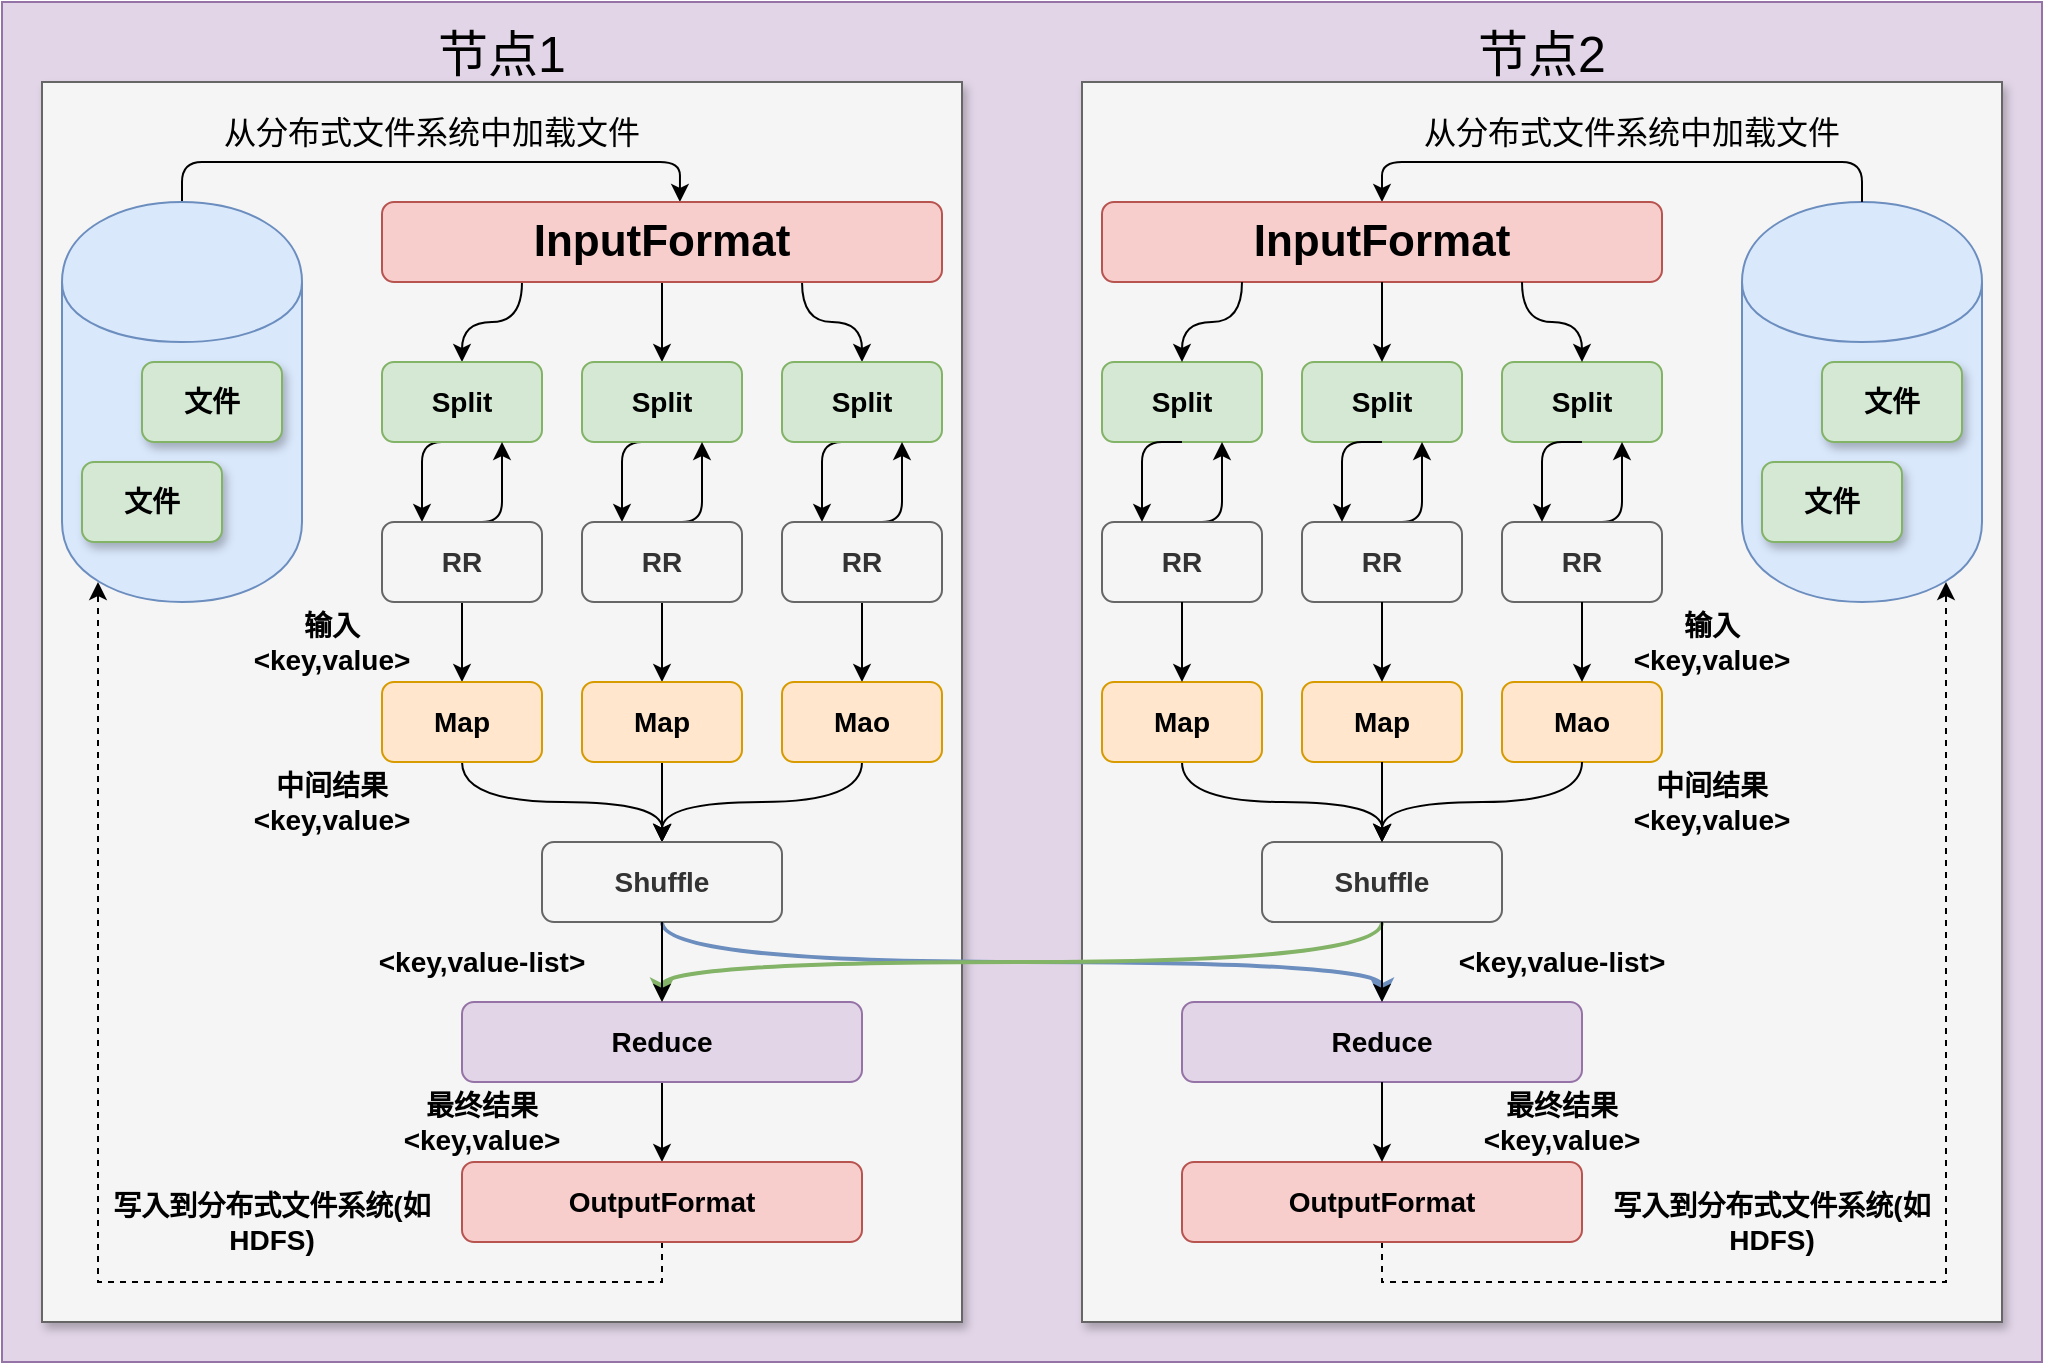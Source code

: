 <mxfile version="12.9.6" type="device"><diagram id="KH0-9fTbOTa41kCeTSzK" name="第 1 页"><mxGraphModel dx="953" dy="587" grid="1" gridSize="10" guides="1" tooltips="1" connect="1" arrows="1" fold="1" page="1" pageScale="1" pageWidth="827" pageHeight="1169" math="0" shadow="0"><root><mxCell id="0"/><mxCell id="1" parent="0"/><mxCell id="Fq3clU4NB0JkspioEv4--74" value="" style="rounded=0;whiteSpace=wrap;html=1;shadow=0;fillColor=#e1d5e7;strokeColor=#9673a6;" vertex="1" parent="1"><mxGeometry x="10" y="20" width="1020" height="680" as="geometry"/></mxCell><mxCell id="Fq3clU4NB0JkspioEv4--82" value="" style="rounded=0;whiteSpace=wrap;html=1;shadow=1;fillColor=#f5f5f5;strokeColor=#666666;fontColor=#333333;" vertex="1" parent="1"><mxGeometry x="550" y="60" width="460" height="620" as="geometry"/></mxCell><mxCell id="Fq3clU4NB0JkspioEv4--73" value="" style="rounded=0;whiteSpace=wrap;html=1;shadow=1;fillColor=#f5f5f5;strokeColor=#666666;fontColor=#333333;" vertex="1" parent="1"><mxGeometry x="30" y="60" width="460" height="620" as="geometry"/></mxCell><mxCell id="Fq3clU4NB0JkspioEv4--39" style="edgeStyle=orthogonalEdgeStyle;rounded=1;orthogonalLoop=1;jettySize=auto;html=1;exitX=0.5;exitY=0;exitDx=0;exitDy=0;entryX=0.532;entryY=0;entryDx=0;entryDy=0;entryPerimeter=0;fontStyle=1;fontSize=14;" edge="1" parent="1" source="Fq3clU4NB0JkspioEv4--1" target="Fq3clU4NB0JkspioEv4--4"><mxGeometry relative="1" as="geometry"/></mxCell><mxCell id="Fq3clU4NB0JkspioEv4--29" style="edgeStyle=orthogonalEdgeStyle;curved=1;orthogonalLoop=1;jettySize=auto;html=1;exitX=0.25;exitY=1;exitDx=0;exitDy=0;entryX=0.5;entryY=0;entryDx=0;entryDy=0;fontStyle=1;fontSize=14;" edge="1" parent="1" source="Fq3clU4NB0JkspioEv4--4" target="Fq3clU4NB0JkspioEv4--6"><mxGeometry relative="1" as="geometry"/></mxCell><mxCell id="Fq3clU4NB0JkspioEv4--30" style="edgeStyle=orthogonalEdgeStyle;curved=1;orthogonalLoop=1;jettySize=auto;html=1;entryX=0.5;entryY=0;entryDx=0;entryDy=0;fontStyle=1;fontSize=14;" edge="1" parent="1" source="Fq3clU4NB0JkspioEv4--4" target="Fq3clU4NB0JkspioEv4--8"><mxGeometry relative="1" as="geometry"/></mxCell><mxCell id="Fq3clU4NB0JkspioEv4--31" style="edgeStyle=orthogonalEdgeStyle;curved=1;orthogonalLoop=1;jettySize=auto;html=1;exitX=0.75;exitY=1;exitDx=0;exitDy=0;entryX=0.5;entryY=0;entryDx=0;entryDy=0;fontStyle=1;fontSize=14;" edge="1" parent="1" source="Fq3clU4NB0JkspioEv4--4" target="Fq3clU4NB0JkspioEv4--9"><mxGeometry relative="1" as="geometry"/></mxCell><mxCell id="Fq3clU4NB0JkspioEv4--4" value="InputFormat" style="rounded=1;whiteSpace=wrap;html=1;fillColor=#f8cecc;strokeColor=#b85450;fontStyle=1;fontSize=22;" vertex="1" parent="1"><mxGeometry x="200" y="120" width="280" height="40" as="geometry"/></mxCell><mxCell id="Fq3clU4NB0JkspioEv4--33" style="edgeStyle=orthogonalEdgeStyle;rounded=1;orthogonalLoop=1;jettySize=auto;html=1;exitX=0.5;exitY=1;exitDx=0;exitDy=0;entryX=0.25;entryY=0;entryDx=0;entryDy=0;fontStyle=1;fontSize=14;" edge="1" parent="1" source="Fq3clU4NB0JkspioEv4--6" target="Fq3clU4NB0JkspioEv4--10"><mxGeometry relative="1" as="geometry"><Array as="points"><mxPoint x="220" y="240"/></Array></mxGeometry></mxCell><mxCell id="Fq3clU4NB0JkspioEv4--6" value="Split" style="rounded=1;whiteSpace=wrap;html=1;fillColor=#d5e8d4;strokeColor=#82b366;fontStyle=1;fontSize=14;" vertex="1" parent="1"><mxGeometry x="200" y="200" width="80" height="40" as="geometry"/></mxCell><mxCell id="Fq3clU4NB0JkspioEv4--35" style="edgeStyle=orthogonalEdgeStyle;rounded=1;orthogonalLoop=1;jettySize=auto;html=1;exitX=0.5;exitY=1;exitDx=0;exitDy=0;entryX=0.25;entryY=0;entryDx=0;entryDy=0;fontStyle=1;fontSize=14;" edge="1" parent="1" source="Fq3clU4NB0JkspioEv4--8" target="Fq3clU4NB0JkspioEv4--12"><mxGeometry relative="1" as="geometry"><mxPoint x="290" y="270" as="targetPoint"/><Array as="points"><mxPoint x="320" y="240"/></Array></mxGeometry></mxCell><mxCell id="Fq3clU4NB0JkspioEv4--8" value="Split" style="rounded=1;whiteSpace=wrap;html=1;fillColor=#d5e8d4;strokeColor=#82b366;fontStyle=1;fontSize=14;" vertex="1" parent="1"><mxGeometry x="300" y="200" width="80" height="40" as="geometry"/></mxCell><mxCell id="Fq3clU4NB0JkspioEv4--37" style="edgeStyle=orthogonalEdgeStyle;rounded=1;orthogonalLoop=1;jettySize=auto;html=1;exitX=0.5;exitY=1;exitDx=0;exitDy=0;entryX=0.25;entryY=0;entryDx=0;entryDy=0;fontStyle=1;fontSize=14;" edge="1" parent="1" source="Fq3clU4NB0JkspioEv4--9" target="Fq3clU4NB0JkspioEv4--13"><mxGeometry relative="1" as="geometry"><Array as="points"><mxPoint x="420" y="240"/></Array></mxGeometry></mxCell><mxCell id="Fq3clU4NB0JkspioEv4--9" value="Split" style="rounded=1;whiteSpace=wrap;html=1;fillColor=#d5e8d4;strokeColor=#82b366;fontStyle=1;fontSize=14;" vertex="1" parent="1"><mxGeometry x="400" y="200" width="80" height="40" as="geometry"/></mxCell><mxCell id="Fq3clU4NB0JkspioEv4--26" value="" style="edgeStyle=orthogonalEdgeStyle;curved=1;orthogonalLoop=1;jettySize=auto;html=1;fontStyle=1;fontSize=14;" edge="1" parent="1" source="Fq3clU4NB0JkspioEv4--10" target="Fq3clU4NB0JkspioEv4--14"><mxGeometry relative="1" as="geometry"/></mxCell><mxCell id="Fq3clU4NB0JkspioEv4--34" style="edgeStyle=orthogonalEdgeStyle;rounded=1;orthogonalLoop=1;jettySize=auto;html=1;exitX=0.5;exitY=0;exitDx=0;exitDy=0;entryX=0.75;entryY=1;entryDx=0;entryDy=0;fontStyle=1;fontSize=14;" edge="1" parent="1" source="Fq3clU4NB0JkspioEv4--10" target="Fq3clU4NB0JkspioEv4--6"><mxGeometry relative="1" as="geometry"><Array as="points"><mxPoint x="260" y="280"/></Array></mxGeometry></mxCell><mxCell id="Fq3clU4NB0JkspioEv4--10" value="RR" style="rounded=1;whiteSpace=wrap;html=1;fillColor=#f5f5f5;strokeColor=#666666;fontColor=#333333;fontStyle=1;fontSize=14;" vertex="1" parent="1"><mxGeometry x="200" y="280" width="80" height="40" as="geometry"/></mxCell><mxCell id="Fq3clU4NB0JkspioEv4--27" value="" style="edgeStyle=orthogonalEdgeStyle;curved=1;orthogonalLoop=1;jettySize=auto;html=1;fontStyle=1;fontSize=14;" edge="1" parent="1" source="Fq3clU4NB0JkspioEv4--12" target="Fq3clU4NB0JkspioEv4--15"><mxGeometry relative="1" as="geometry"/></mxCell><mxCell id="Fq3clU4NB0JkspioEv4--36" style="edgeStyle=orthogonalEdgeStyle;rounded=1;orthogonalLoop=1;jettySize=auto;html=1;exitX=0.5;exitY=0;exitDx=0;exitDy=0;entryX=0.75;entryY=1;entryDx=0;entryDy=0;fontStyle=1;fontSize=14;" edge="1" parent="1" source="Fq3clU4NB0JkspioEv4--12" target="Fq3clU4NB0JkspioEv4--8"><mxGeometry relative="1" as="geometry"><Array as="points"><mxPoint x="360" y="280"/></Array></mxGeometry></mxCell><mxCell id="Fq3clU4NB0JkspioEv4--12" value="RR" style="rounded=1;whiteSpace=wrap;html=1;fillColor=#f5f5f5;strokeColor=#666666;fontColor=#333333;fontStyle=1;fontSize=14;" vertex="1" parent="1"><mxGeometry x="300" y="280" width="80" height="40" as="geometry"/></mxCell><mxCell id="Fq3clU4NB0JkspioEv4--28" value="" style="edgeStyle=orthogonalEdgeStyle;curved=1;orthogonalLoop=1;jettySize=auto;html=1;fontStyle=1;fontSize=14;" edge="1" parent="1" source="Fq3clU4NB0JkspioEv4--13" target="Fq3clU4NB0JkspioEv4--16"><mxGeometry relative="1" as="geometry"/></mxCell><mxCell id="Fq3clU4NB0JkspioEv4--38" style="edgeStyle=orthogonalEdgeStyle;rounded=1;orthogonalLoop=1;jettySize=auto;html=1;exitX=0.5;exitY=0;exitDx=0;exitDy=0;entryX=0.75;entryY=1;entryDx=0;entryDy=0;fontStyle=1;fontSize=14;" edge="1" parent="1" source="Fq3clU4NB0JkspioEv4--13" target="Fq3clU4NB0JkspioEv4--9"><mxGeometry relative="1" as="geometry"><Array as="points"><mxPoint x="460" y="280"/></Array></mxGeometry></mxCell><mxCell id="Fq3clU4NB0JkspioEv4--13" value="RR" style="rounded=1;whiteSpace=wrap;html=1;fillColor=#f5f5f5;strokeColor=#666666;fontColor=#333333;fontStyle=1;fontSize=14;" vertex="1" parent="1"><mxGeometry x="400" y="280" width="80" height="40" as="geometry"/></mxCell><mxCell id="Fq3clU4NB0JkspioEv4--25" style="edgeStyle=orthogonalEdgeStyle;orthogonalLoop=1;jettySize=auto;html=1;exitX=0.5;exitY=1;exitDx=0;exitDy=0;curved=1;fontStyle=1;fontSize=14;" edge="1" parent="1" source="Fq3clU4NB0JkspioEv4--14"><mxGeometry relative="1" as="geometry"><mxPoint x="340" y="440" as="targetPoint"/></mxGeometry></mxCell><mxCell id="Fq3clU4NB0JkspioEv4--14" value="Map" style="rounded=1;whiteSpace=wrap;html=1;fillColor=#ffe6cc;strokeColor=#d79b00;fontStyle=1;fontSize=14;" vertex="1" parent="1"><mxGeometry x="200" y="360" width="80" height="40" as="geometry"/></mxCell><mxCell id="Fq3clU4NB0JkspioEv4--23" value="" style="edgeStyle=orthogonalEdgeStyle;rounded=0;orthogonalLoop=1;jettySize=auto;html=1;fontStyle=1;fontSize=14;" edge="1" parent="1" source="Fq3clU4NB0JkspioEv4--15" target="Fq3clU4NB0JkspioEv4--17"><mxGeometry relative="1" as="geometry"/></mxCell><mxCell id="Fq3clU4NB0JkspioEv4--15" value="Map" style="rounded=1;whiteSpace=wrap;html=1;fillColor=#ffe6cc;strokeColor=#d79b00;fontStyle=1;fontSize=14;" vertex="1" parent="1"><mxGeometry x="300" y="360" width="80" height="40" as="geometry"/></mxCell><mxCell id="Fq3clU4NB0JkspioEv4--24" style="edgeStyle=orthogonalEdgeStyle;orthogonalLoop=1;jettySize=auto;html=1;exitX=0.5;exitY=1;exitDx=0;exitDy=0;entryX=0.5;entryY=0;entryDx=0;entryDy=0;curved=1;fontStyle=1;fontSize=14;" edge="1" parent="1" source="Fq3clU4NB0JkspioEv4--16" target="Fq3clU4NB0JkspioEv4--17"><mxGeometry relative="1" as="geometry"/></mxCell><mxCell id="Fq3clU4NB0JkspioEv4--16" value="Mao" style="rounded=1;whiteSpace=wrap;html=1;fillColor=#ffe6cc;strokeColor=#d79b00;fontStyle=1;fontSize=14;" vertex="1" parent="1"><mxGeometry x="400" y="360" width="80" height="40" as="geometry"/></mxCell><mxCell id="Fq3clU4NB0JkspioEv4--103" style="edgeStyle=orthogonalEdgeStyle;curved=1;orthogonalLoop=1;jettySize=auto;html=1;exitX=0.5;exitY=1;exitDx=0;exitDy=0;entryX=0.5;entryY=0;entryDx=0;entryDy=0;fontSize=14;fillColor=#dae8fc;strokeColor=#6c8ebf;strokeWidth=2;fontStyle=1" edge="1" parent="1" source="Fq3clU4NB0JkspioEv4--17" target="Fq3clU4NB0JkspioEv4--71"><mxGeometry relative="1" as="geometry"/></mxCell><mxCell id="Fq3clU4NB0JkspioEv4--17" value="Shuffle" style="rounded=1;whiteSpace=wrap;html=1;fillColor=#f5f5f5;strokeColor=#666666;fontColor=#333333;fontStyle=1;fontSize=14;" vertex="1" parent="1"><mxGeometry x="280" y="440" width="120" height="40" as="geometry"/></mxCell><mxCell id="Fq3clU4NB0JkspioEv4--20" value="" style="edgeStyle=orthogonalEdgeStyle;rounded=0;orthogonalLoop=1;jettySize=auto;html=1;fontStyle=1;fontSize=14;" edge="1" parent="1" source="Fq3clU4NB0JkspioEv4--18" target="Fq3clU4NB0JkspioEv4--19"><mxGeometry relative="1" as="geometry"/></mxCell><mxCell id="Fq3clU4NB0JkspioEv4--18" value="Reduce" style="rounded=1;whiteSpace=wrap;html=1;fillColor=#e1d5e7;strokeColor=#9673a6;fontStyle=1;fontSize=14;" vertex="1" parent="1"><mxGeometry x="240" y="520" width="200" height="40" as="geometry"/></mxCell><mxCell id="Fq3clU4NB0JkspioEv4--22" style="edgeStyle=orthogonalEdgeStyle;rounded=0;orthogonalLoop=1;jettySize=auto;html=1;exitX=0.5;exitY=1;exitDx=0;exitDy=0;entryX=0.15;entryY=0.95;entryDx=0;entryDy=0;entryPerimeter=0;dashed=1;fontStyle=1;fontSize=14;" edge="1" parent="1" source="Fq3clU4NB0JkspioEv4--19" target="Fq3clU4NB0JkspioEv4--1"><mxGeometry relative="1" as="geometry"/></mxCell><mxCell id="Fq3clU4NB0JkspioEv4--19" value="OutputFormat" style="rounded=1;whiteSpace=wrap;html=1;fillColor=#f8cecc;strokeColor=#b85450;fontStyle=1;fontSize=14;" vertex="1" parent="1"><mxGeometry x="240" y="600" width="200" height="40" as="geometry"/></mxCell><mxCell id="Fq3clU4NB0JkspioEv4--42" value="从分布式文件系统中加载文件" style="text;html=1;strokeColor=none;fillColor=none;align=center;verticalAlign=middle;whiteSpace=wrap;rounded=0;shadow=1;fontSize=16;" vertex="1" parent="1"><mxGeometry x="120" y="70" width="210" height="30" as="geometry"/></mxCell><mxCell id="Fq3clU4NB0JkspioEv4--76" value="节点1" style="text;html=1;strokeColor=none;fillColor=none;align=center;verticalAlign=middle;whiteSpace=wrap;rounded=0;shadow=0;fontSize=25;" vertex="1" parent="1"><mxGeometry x="210" y="30" width="100" height="30" as="geometry"/></mxCell><mxCell id="Fq3clU4NB0JkspioEv4--77" value="" style="group" vertex="1" connectable="0" parent="1"><mxGeometry x="40" y="120" width="160" height="200" as="geometry"/></mxCell><mxCell id="Fq3clU4NB0JkspioEv4--1" value="" style="shape=cylinder;whiteSpace=wrap;html=1;boundedLbl=1;backgroundOutline=1;fillColor=#dae8fc;strokeColor=#6c8ebf;" vertex="1" parent="Fq3clU4NB0JkspioEv4--77"><mxGeometry width="120" height="200" as="geometry"/></mxCell><mxCell id="Fq3clU4NB0JkspioEv4--2" value="文件" style="rounded=1;whiteSpace=wrap;html=1;fillColor=#d5e8d4;strokeColor=#82b366;shadow=1;fontStyle=1;fontSize=14;" vertex="1" parent="Fq3clU4NB0JkspioEv4--77"><mxGeometry x="40" y="80" width="70" height="40" as="geometry"/></mxCell><mxCell id="Fq3clU4NB0JkspioEv4--3" value="文件" style="rounded=1;whiteSpace=wrap;html=1;fillColor=#d5e8d4;strokeColor=#82b366;shadow=1;fontStyle=1;fontSize=14;" vertex="1" parent="Fq3clU4NB0JkspioEv4--77"><mxGeometry x="10" y="130" width="70" height="40" as="geometry"/></mxCell><mxCell id="Fq3clU4NB0JkspioEv4--78" value="" style="group;fontStyle=1;fontSize=14;" vertex="1" connectable="0" parent="Fq3clU4NB0JkspioEv4--77"><mxGeometry x="840" width="120" height="200" as="geometry"/></mxCell><mxCell id="Fq3clU4NB0JkspioEv4--79" value="" style="shape=cylinder;whiteSpace=wrap;html=1;boundedLbl=1;backgroundOutline=1;fillColor=#dae8fc;strokeColor=#6c8ebf;fontStyle=1;fontSize=14;" vertex="1" parent="Fq3clU4NB0JkspioEv4--78"><mxGeometry width="120" height="200" as="geometry"/></mxCell><mxCell id="Fq3clU4NB0JkspioEv4--80" value="文件" style="rounded=1;whiteSpace=wrap;html=1;fillColor=#d5e8d4;strokeColor=#82b366;shadow=1;fontStyle=1;fontSize=14;" vertex="1" parent="Fq3clU4NB0JkspioEv4--78"><mxGeometry x="40" y="80" width="70" height="40" as="geometry"/></mxCell><mxCell id="Fq3clU4NB0JkspioEv4--81" value="文件" style="rounded=1;whiteSpace=wrap;html=1;fillColor=#d5e8d4;strokeColor=#82b366;shadow=1;fontStyle=1;fontSize=14;" vertex="1" parent="Fq3clU4NB0JkspioEv4--78"><mxGeometry x="10" y="130" width="70" height="40" as="geometry"/></mxCell><mxCell id="Fq3clU4NB0JkspioEv4--84" value="节点2" style="text;html=1;strokeColor=none;fillColor=none;align=center;verticalAlign=middle;whiteSpace=wrap;rounded=0;shadow=0;fontSize=25;" vertex="1" parent="1"><mxGeometry x="730" y="30" width="100" height="30" as="geometry"/></mxCell><mxCell id="Fq3clU4NB0JkspioEv4--86" value="从分布式文件系统中加载文件" style="text;html=1;strokeColor=none;fillColor=none;align=center;verticalAlign=middle;whiteSpace=wrap;rounded=0;shadow=1;fontSize=16;" vertex="1" parent="1"><mxGeometry x="720" y="70" width="210" height="30" as="geometry"/></mxCell><mxCell id="Fq3clU4NB0JkspioEv4--87" style="edgeStyle=orthogonalEdgeStyle;rounded=1;orthogonalLoop=1;jettySize=auto;html=1;exitX=0.5;exitY=0;exitDx=0;exitDy=0;entryX=0.5;entryY=0;entryDx=0;entryDy=0;fontSize=14;fontStyle=1" edge="1" parent="1" source="Fq3clU4NB0JkspioEv4--79" target="Fq3clU4NB0JkspioEv4--46"><mxGeometry relative="1" as="geometry"/></mxCell><mxCell id="Fq3clU4NB0JkspioEv4--88" style="edgeStyle=orthogonalEdgeStyle;rounded=0;orthogonalLoop=1;jettySize=auto;html=1;exitX=0.5;exitY=1;exitDx=0;exitDy=0;entryX=0.85;entryY=0.95;entryDx=0;entryDy=0;entryPerimeter=0;fontSize=14;dashed=1;fontStyle=1" edge="1" parent="1" source="Fq3clU4NB0JkspioEv4--72" target="Fq3clU4NB0JkspioEv4--79"><mxGeometry relative="1" as="geometry"/></mxCell><mxCell id="Fq3clU4NB0JkspioEv4--89" value="&lt;div style=&quot;font-size: 14px;&quot;&gt;输入&lt;/div&gt;&lt;div style=&quot;font-size: 14px;&quot;&gt;&amp;lt;key,value&amp;gt;&lt;br style=&quot;font-size: 14px;&quot;&gt;&lt;/div&gt;" style="text;html=1;strokeColor=none;fillColor=none;align=center;verticalAlign=middle;whiteSpace=wrap;rounded=0;shadow=0;fontSize=14;fontStyle=1" vertex="1" parent="1"><mxGeometry x="130" y="320" width="90" height="40" as="geometry"/></mxCell><mxCell id="Fq3clU4NB0JkspioEv4--92" value="&lt;div style=&quot;font-size: 14px;&quot;&gt;输入&lt;/div&gt;&lt;div style=&quot;font-size: 14px;&quot;&gt;&amp;lt;key,value&amp;gt;&lt;br style=&quot;font-size: 14px;&quot;&gt;&lt;/div&gt;" style="text;html=1;strokeColor=none;fillColor=none;align=center;verticalAlign=middle;whiteSpace=wrap;rounded=0;shadow=0;fontSize=14;fontStyle=1" vertex="1" parent="1"><mxGeometry x="820" y="320" width="90" height="40" as="geometry"/></mxCell><mxCell id="Fq3clU4NB0JkspioEv4--94" value="&lt;div style=&quot;font-size: 14px;&quot;&gt;中间结果&lt;/div&gt;&lt;div style=&quot;font-size: 14px;&quot;&gt;&amp;lt;key,value&amp;gt;&lt;br style=&quot;font-size: 14px;&quot;&gt;&lt;/div&gt;" style="text;html=1;strokeColor=none;fillColor=none;align=center;verticalAlign=middle;whiteSpace=wrap;rounded=0;shadow=0;fontSize=14;fontStyle=1" vertex="1" parent="1"><mxGeometry x="130" y="400" width="90" height="40" as="geometry"/></mxCell><mxCell id="Fq3clU4NB0JkspioEv4--95" value="&lt;div style=&quot;font-size: 14px;&quot;&gt;中间结果&lt;/div&gt;&lt;div style=&quot;font-size: 14px;&quot;&gt;&amp;lt;key,value&amp;gt;&lt;br style=&quot;font-size: 14px;&quot;&gt;&lt;/div&gt;" style="text;html=1;strokeColor=none;fillColor=none;align=center;verticalAlign=middle;whiteSpace=wrap;rounded=0;shadow=0;fontSize=14;fontStyle=1" vertex="1" parent="1"><mxGeometry x="820" y="400" width="90" height="40" as="geometry"/></mxCell><mxCell id="Fq3clU4NB0JkspioEv4--96" value="&amp;lt;key,value-list&amp;gt;" style="text;html=1;strokeColor=none;fillColor=none;align=center;verticalAlign=middle;whiteSpace=wrap;rounded=0;shadow=0;fontSize=14;fontStyle=1" vertex="1" parent="1"><mxGeometry x="190" y="480" width="120" height="40" as="geometry"/></mxCell><mxCell id="Fq3clU4NB0JkspioEv4--97" value="&amp;lt;key,value-list&amp;gt;" style="text;html=1;strokeColor=none;fillColor=none;align=center;verticalAlign=middle;whiteSpace=wrap;rounded=0;shadow=0;fontSize=14;fontStyle=1" vertex="1" parent="1"><mxGeometry x="730" y="480" width="120" height="40" as="geometry"/></mxCell><mxCell id="Fq3clU4NB0JkspioEv4--98" value="最终结果&lt;br style=&quot;font-size: 14px;&quot;&gt;&lt;div style=&quot;font-size: 14px;&quot;&gt;&amp;lt;key,value&amp;gt;&lt;/div&gt;" style="text;html=1;strokeColor=none;fillColor=none;align=center;verticalAlign=middle;whiteSpace=wrap;rounded=0;shadow=0;fontSize=14;fontStyle=1" vertex="1" parent="1"><mxGeometry x="190" y="560" width="120" height="40" as="geometry"/></mxCell><mxCell id="Fq3clU4NB0JkspioEv4--99" value="最终结果&lt;br style=&quot;font-size: 14px;&quot;&gt;&lt;div style=&quot;font-size: 14px;&quot;&gt;&amp;lt;key,value&amp;gt;&lt;/div&gt;" style="text;html=1;strokeColor=none;fillColor=none;align=center;verticalAlign=middle;whiteSpace=wrap;rounded=0;shadow=0;fontSize=14;fontStyle=1" vertex="1" parent="1"><mxGeometry x="730" y="560" width="120" height="40" as="geometry"/></mxCell><mxCell id="Fq3clU4NB0JkspioEv4--100" value="写入到分布式文件系统(如HDFS)" style="text;html=1;strokeColor=none;fillColor=none;align=center;verticalAlign=middle;whiteSpace=wrap;rounded=0;shadow=0;fontSize=14;fontStyle=1" vertex="1" parent="1"><mxGeometry x="60" y="600" width="170" height="60" as="geometry"/></mxCell><mxCell id="Fq3clU4NB0JkspioEv4--101" value="写入到分布式文件系统(如HDFS)" style="text;html=1;strokeColor=none;fillColor=none;align=center;verticalAlign=middle;whiteSpace=wrap;rounded=0;shadow=0;fontSize=14;fontStyle=1" vertex="1" parent="1"><mxGeometry x="810" y="600" width="170" height="60" as="geometry"/></mxCell><mxCell id="Fq3clU4NB0JkspioEv4--102" style="edgeStyle=orthogonalEdgeStyle;orthogonalLoop=1;jettySize=auto;html=1;exitX=0.5;exitY=1;exitDx=0;exitDy=0;fontSize=14;curved=1;fillColor=#d5e8d4;strokeColor=#82b366;strokeWidth=2;fontStyle=1" edge="1" parent="1" source="Fq3clU4NB0JkspioEv4--69" target="Fq3clU4NB0JkspioEv4--18"><mxGeometry relative="1" as="geometry"/></mxCell><mxCell id="Fq3clU4NB0JkspioEv4--21" value="" style="edgeStyle=orthogonalEdgeStyle;rounded=0;orthogonalLoop=1;jettySize=auto;html=1;fontStyle=1;fontSize=14;" edge="1" parent="1" source="Fq3clU4NB0JkspioEv4--17" target="Fq3clU4NB0JkspioEv4--18"><mxGeometry relative="1" as="geometry"/></mxCell><mxCell id="Fq3clU4NB0JkspioEv4--83" value="" style="group" vertex="1" connectable="0" parent="1"><mxGeometry x="560" y="120" width="450" height="560" as="geometry"/></mxCell><mxCell id="Fq3clU4NB0JkspioEv4--46" value="InputFormat" style="rounded=1;whiteSpace=wrap;html=1;fillColor=#f8cecc;strokeColor=#b85450;fontStyle=1;fontSize=22;" vertex="1" parent="Fq3clU4NB0JkspioEv4--83"><mxGeometry width="280" height="40" as="geometry"/></mxCell><mxCell id="Fq3clU4NB0JkspioEv4--48" value="Split" style="rounded=1;whiteSpace=wrap;html=1;fillColor=#d5e8d4;strokeColor=#82b366;fontStyle=1;fontSize=14;" vertex="1" parent="Fq3clU4NB0JkspioEv4--83"><mxGeometry y="80" width="80" height="40" as="geometry"/></mxCell><mxCell id="Fq3clU4NB0JkspioEv4--43" style="edgeStyle=orthogonalEdgeStyle;curved=1;orthogonalLoop=1;jettySize=auto;html=1;exitX=0.25;exitY=1;exitDx=0;exitDy=0;entryX=0.5;entryY=0;entryDx=0;entryDy=0;fontStyle=1;fontSize=14;" edge="1" parent="Fq3clU4NB0JkspioEv4--83" source="Fq3clU4NB0JkspioEv4--46" target="Fq3clU4NB0JkspioEv4--48"><mxGeometry relative="1" as="geometry"/></mxCell><mxCell id="Fq3clU4NB0JkspioEv4--50" value="Split" style="rounded=1;whiteSpace=wrap;html=1;fillColor=#d5e8d4;strokeColor=#82b366;fontStyle=1;fontSize=14;" vertex="1" parent="Fq3clU4NB0JkspioEv4--83"><mxGeometry x="100" y="80" width="80" height="40" as="geometry"/></mxCell><mxCell id="Fq3clU4NB0JkspioEv4--44" style="edgeStyle=orthogonalEdgeStyle;curved=1;orthogonalLoop=1;jettySize=auto;html=1;entryX=0.5;entryY=0;entryDx=0;entryDy=0;fontStyle=1;fontSize=14;" edge="1" parent="Fq3clU4NB0JkspioEv4--83" source="Fq3clU4NB0JkspioEv4--46" target="Fq3clU4NB0JkspioEv4--50"><mxGeometry relative="1" as="geometry"/></mxCell><mxCell id="Fq3clU4NB0JkspioEv4--52" value="Split" style="rounded=1;whiteSpace=wrap;html=1;fillColor=#d5e8d4;strokeColor=#82b366;fontStyle=1;fontSize=14;" vertex="1" parent="Fq3clU4NB0JkspioEv4--83"><mxGeometry x="200" y="80" width="80" height="40" as="geometry"/></mxCell><mxCell id="Fq3clU4NB0JkspioEv4--45" style="edgeStyle=orthogonalEdgeStyle;curved=1;orthogonalLoop=1;jettySize=auto;html=1;exitX=0.75;exitY=1;exitDx=0;exitDy=0;entryX=0.5;entryY=0;entryDx=0;entryDy=0;fontStyle=1;fontSize=14;" edge="1" parent="Fq3clU4NB0JkspioEv4--83" source="Fq3clU4NB0JkspioEv4--46" target="Fq3clU4NB0JkspioEv4--52"><mxGeometry relative="1" as="geometry"/></mxCell><mxCell id="Fq3clU4NB0JkspioEv4--54" style="edgeStyle=orthogonalEdgeStyle;rounded=1;orthogonalLoop=1;jettySize=auto;html=1;exitX=0.5;exitY=0;exitDx=0;exitDy=0;entryX=0.75;entryY=1;entryDx=0;entryDy=0;fontStyle=1;fontSize=14;" edge="1" parent="Fq3clU4NB0JkspioEv4--83" source="Fq3clU4NB0JkspioEv4--55" target="Fq3clU4NB0JkspioEv4--48"><mxGeometry relative="1" as="geometry"><Array as="points"><mxPoint x="60" y="160"/></Array></mxGeometry></mxCell><mxCell id="Fq3clU4NB0JkspioEv4--55" value="RR" style="rounded=1;whiteSpace=wrap;html=1;fillColor=#f5f5f5;strokeColor=#666666;fontColor=#333333;fontStyle=1;fontSize=14;" vertex="1" parent="Fq3clU4NB0JkspioEv4--83"><mxGeometry y="160" width="80" height="40" as="geometry"/></mxCell><mxCell id="Fq3clU4NB0JkspioEv4--47" style="edgeStyle=orthogonalEdgeStyle;rounded=1;orthogonalLoop=1;jettySize=auto;html=1;exitX=0.5;exitY=1;exitDx=0;exitDy=0;entryX=0.25;entryY=0;entryDx=0;entryDy=0;fontStyle=1;fontSize=14;" edge="1" parent="Fq3clU4NB0JkspioEv4--83" source="Fq3clU4NB0JkspioEv4--48" target="Fq3clU4NB0JkspioEv4--55"><mxGeometry relative="1" as="geometry"><Array as="points"><mxPoint x="20" y="120"/></Array></mxGeometry></mxCell><mxCell id="Fq3clU4NB0JkspioEv4--57" style="edgeStyle=orthogonalEdgeStyle;rounded=1;orthogonalLoop=1;jettySize=auto;html=1;exitX=0.5;exitY=0;exitDx=0;exitDy=0;entryX=0.75;entryY=1;entryDx=0;entryDy=0;fontStyle=1;fontSize=14;" edge="1" parent="Fq3clU4NB0JkspioEv4--83" source="Fq3clU4NB0JkspioEv4--58" target="Fq3clU4NB0JkspioEv4--50"><mxGeometry relative="1" as="geometry"><Array as="points"><mxPoint x="160" y="160"/></Array></mxGeometry></mxCell><mxCell id="Fq3clU4NB0JkspioEv4--58" value="RR" style="rounded=1;whiteSpace=wrap;html=1;fillColor=#f5f5f5;strokeColor=#666666;fontColor=#333333;fontStyle=1;fontSize=14;" vertex="1" parent="Fq3clU4NB0JkspioEv4--83"><mxGeometry x="100" y="160" width="80" height="40" as="geometry"/></mxCell><mxCell id="Fq3clU4NB0JkspioEv4--49" style="edgeStyle=orthogonalEdgeStyle;rounded=1;orthogonalLoop=1;jettySize=auto;html=1;exitX=0.5;exitY=1;exitDx=0;exitDy=0;entryX=0.25;entryY=0;entryDx=0;entryDy=0;fontStyle=1;fontSize=14;" edge="1" parent="Fq3clU4NB0JkspioEv4--83" source="Fq3clU4NB0JkspioEv4--50" target="Fq3clU4NB0JkspioEv4--58"><mxGeometry relative="1" as="geometry"><mxPoint x="90" y="150" as="targetPoint"/><Array as="points"><mxPoint x="120" y="120"/></Array></mxGeometry></mxCell><mxCell id="Fq3clU4NB0JkspioEv4--60" style="edgeStyle=orthogonalEdgeStyle;rounded=1;orthogonalLoop=1;jettySize=auto;html=1;exitX=0.5;exitY=0;exitDx=0;exitDy=0;entryX=0.75;entryY=1;entryDx=0;entryDy=0;fontStyle=1;fontSize=14;" edge="1" parent="Fq3clU4NB0JkspioEv4--83" source="Fq3clU4NB0JkspioEv4--61" target="Fq3clU4NB0JkspioEv4--52"><mxGeometry relative="1" as="geometry"><Array as="points"><mxPoint x="260" y="160"/></Array></mxGeometry></mxCell><mxCell id="Fq3clU4NB0JkspioEv4--61" value="RR" style="rounded=1;whiteSpace=wrap;html=1;fillColor=#f5f5f5;strokeColor=#666666;fontColor=#333333;fontStyle=1;fontSize=14;" vertex="1" parent="Fq3clU4NB0JkspioEv4--83"><mxGeometry x="200" y="160" width="80" height="40" as="geometry"/></mxCell><mxCell id="Fq3clU4NB0JkspioEv4--51" style="edgeStyle=orthogonalEdgeStyle;rounded=1;orthogonalLoop=1;jettySize=auto;html=1;exitX=0.5;exitY=1;exitDx=0;exitDy=0;entryX=0.25;entryY=0;entryDx=0;entryDy=0;fontStyle=1;fontSize=14;" edge="1" parent="Fq3clU4NB0JkspioEv4--83" source="Fq3clU4NB0JkspioEv4--52" target="Fq3clU4NB0JkspioEv4--61"><mxGeometry relative="1" as="geometry"><Array as="points"><mxPoint x="220" y="120"/></Array></mxGeometry></mxCell><mxCell id="Fq3clU4NB0JkspioEv4--62" style="edgeStyle=orthogonalEdgeStyle;orthogonalLoop=1;jettySize=auto;html=1;exitX=0.5;exitY=1;exitDx=0;exitDy=0;curved=1;fontStyle=1;fontSize=14;" edge="1" parent="Fq3clU4NB0JkspioEv4--83" source="Fq3clU4NB0JkspioEv4--63"><mxGeometry relative="1" as="geometry"><mxPoint x="140" y="320" as="targetPoint"/></mxGeometry></mxCell><mxCell id="Fq3clU4NB0JkspioEv4--63" value="Map" style="rounded=1;whiteSpace=wrap;html=1;fillColor=#ffe6cc;strokeColor=#d79b00;fontStyle=1;fontSize=14;" vertex="1" parent="Fq3clU4NB0JkspioEv4--83"><mxGeometry y="240" width="80" height="40" as="geometry"/></mxCell><mxCell id="Fq3clU4NB0JkspioEv4--53" value="" style="edgeStyle=orthogonalEdgeStyle;curved=1;orthogonalLoop=1;jettySize=auto;html=1;fontStyle=1;fontSize=14;" edge="1" parent="Fq3clU4NB0JkspioEv4--83" source="Fq3clU4NB0JkspioEv4--55" target="Fq3clU4NB0JkspioEv4--63"><mxGeometry relative="1" as="geometry"/></mxCell><mxCell id="Fq3clU4NB0JkspioEv4--65" value="Map" style="rounded=1;whiteSpace=wrap;html=1;fillColor=#ffe6cc;strokeColor=#d79b00;fontStyle=1;fontSize=14;" vertex="1" parent="Fq3clU4NB0JkspioEv4--83"><mxGeometry x="100" y="240" width="80" height="40" as="geometry"/></mxCell><mxCell id="Fq3clU4NB0JkspioEv4--56" value="" style="edgeStyle=orthogonalEdgeStyle;curved=1;orthogonalLoop=1;jettySize=auto;html=1;fontStyle=1;fontSize=14;" edge="1" parent="Fq3clU4NB0JkspioEv4--83" source="Fq3clU4NB0JkspioEv4--58" target="Fq3clU4NB0JkspioEv4--65"><mxGeometry relative="1" as="geometry"/></mxCell><mxCell id="Fq3clU4NB0JkspioEv4--67" value="Mao" style="rounded=1;whiteSpace=wrap;html=1;fillColor=#ffe6cc;strokeColor=#d79b00;fontStyle=1;fontSize=14;" vertex="1" parent="Fq3clU4NB0JkspioEv4--83"><mxGeometry x="200" y="240" width="80" height="40" as="geometry"/></mxCell><mxCell id="Fq3clU4NB0JkspioEv4--59" value="" style="edgeStyle=orthogonalEdgeStyle;curved=1;orthogonalLoop=1;jettySize=auto;html=1;fontStyle=1;fontSize=14;" edge="1" parent="Fq3clU4NB0JkspioEv4--83" source="Fq3clU4NB0JkspioEv4--61" target="Fq3clU4NB0JkspioEv4--67"><mxGeometry relative="1" as="geometry"/></mxCell><mxCell id="Fq3clU4NB0JkspioEv4--69" value="Shuffle" style="rounded=1;whiteSpace=wrap;html=1;fillColor=#f5f5f5;strokeColor=#666666;fontColor=#333333;fontStyle=1;fontSize=14;" vertex="1" parent="Fq3clU4NB0JkspioEv4--83"><mxGeometry x="80" y="320" width="120" height="40" as="geometry"/></mxCell><mxCell id="Fq3clU4NB0JkspioEv4--64" value="" style="edgeStyle=orthogonalEdgeStyle;rounded=0;orthogonalLoop=1;jettySize=auto;html=1;fontStyle=1;fontSize=14;" edge="1" parent="Fq3clU4NB0JkspioEv4--83" source="Fq3clU4NB0JkspioEv4--65" target="Fq3clU4NB0JkspioEv4--69"><mxGeometry relative="1" as="geometry"/></mxCell><mxCell id="Fq3clU4NB0JkspioEv4--66" style="edgeStyle=orthogonalEdgeStyle;orthogonalLoop=1;jettySize=auto;html=1;exitX=0.5;exitY=1;exitDx=0;exitDy=0;entryX=0.5;entryY=0;entryDx=0;entryDy=0;curved=1;fontStyle=1;fontSize=14;" edge="1" parent="Fq3clU4NB0JkspioEv4--83" source="Fq3clU4NB0JkspioEv4--67" target="Fq3clU4NB0JkspioEv4--69"><mxGeometry relative="1" as="geometry"/></mxCell><mxCell id="Fq3clU4NB0JkspioEv4--71" value="Reduce" style="rounded=1;whiteSpace=wrap;html=1;fillColor=#e1d5e7;strokeColor=#9673a6;fontStyle=1;fontSize=14;" vertex="1" parent="Fq3clU4NB0JkspioEv4--83"><mxGeometry x="40" y="400" width="200" height="40" as="geometry"/></mxCell><mxCell id="Fq3clU4NB0JkspioEv4--68" value="" style="edgeStyle=orthogonalEdgeStyle;rounded=0;orthogonalLoop=1;jettySize=auto;html=1;fontStyle=1;fontSize=14;" edge="1" parent="Fq3clU4NB0JkspioEv4--83" source="Fq3clU4NB0JkspioEv4--69" target="Fq3clU4NB0JkspioEv4--71"><mxGeometry relative="1" as="geometry"/></mxCell><mxCell id="Fq3clU4NB0JkspioEv4--72" value="OutputFormat" style="rounded=1;whiteSpace=wrap;html=1;fillColor=#f8cecc;strokeColor=#b85450;fontStyle=1;fontSize=14;" vertex="1" parent="Fq3clU4NB0JkspioEv4--83"><mxGeometry x="40" y="480" width="200" height="40" as="geometry"/></mxCell><mxCell id="Fq3clU4NB0JkspioEv4--70" value="" style="edgeStyle=orthogonalEdgeStyle;rounded=0;orthogonalLoop=1;jettySize=auto;html=1;fontStyle=1;fontSize=14;" edge="1" parent="Fq3clU4NB0JkspioEv4--83" source="Fq3clU4NB0JkspioEv4--71" target="Fq3clU4NB0JkspioEv4--72"><mxGeometry relative="1" as="geometry"/></mxCell></root></mxGraphModel></diagram></mxfile>